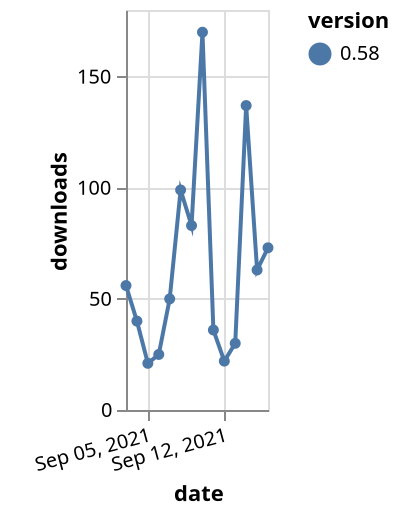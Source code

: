 {"$schema": "https://vega.github.io/schema/vega-lite/v5.json", "description": "A simple bar chart with embedded data.", "data": {"values": [{"date": "2021-09-03", "total": 82404, "delta": 56, "version": "0.58"}, {"date": "2021-09-04", "total": 82444, "delta": 40, "version": "0.58"}, {"date": "2021-09-05", "total": 82465, "delta": 21, "version": "0.58"}, {"date": "2021-09-06", "total": 82490, "delta": 25, "version": "0.58"}, {"date": "2021-09-07", "total": 82540, "delta": 50, "version": "0.58"}, {"date": "2021-09-08", "total": 82639, "delta": 99, "version": "0.58"}, {"date": "2021-09-09", "total": 82722, "delta": 83, "version": "0.58"}, {"date": "2021-09-10", "total": 82892, "delta": 170, "version": "0.58"}, {"date": "2021-09-11", "total": 82928, "delta": 36, "version": "0.58"}, {"date": "2021-09-12", "total": 82950, "delta": 22, "version": "0.58"}, {"date": "2021-09-13", "total": 82980, "delta": 30, "version": "0.58"}, {"date": "2021-09-14", "total": 83117, "delta": 137, "version": "0.58"}, {"date": "2021-09-15", "total": 83180, "delta": 63, "version": "0.58"}, {"date": "2021-09-16", "total": 83253, "delta": 73, "version": "0.58"}]}, "width": "container", "mark": {"type": "line", "point": {"filled": true}}, "encoding": {"x": {"field": "date", "type": "temporal", "timeUnit": "yearmonthdate", "title": "date", "axis": {"labelAngle": -15}}, "y": {"field": "delta", "type": "quantitative", "title": "downloads"}, "color": {"field": "version", "type": "nominal"}, "tooltip": {"field": "delta"}}}